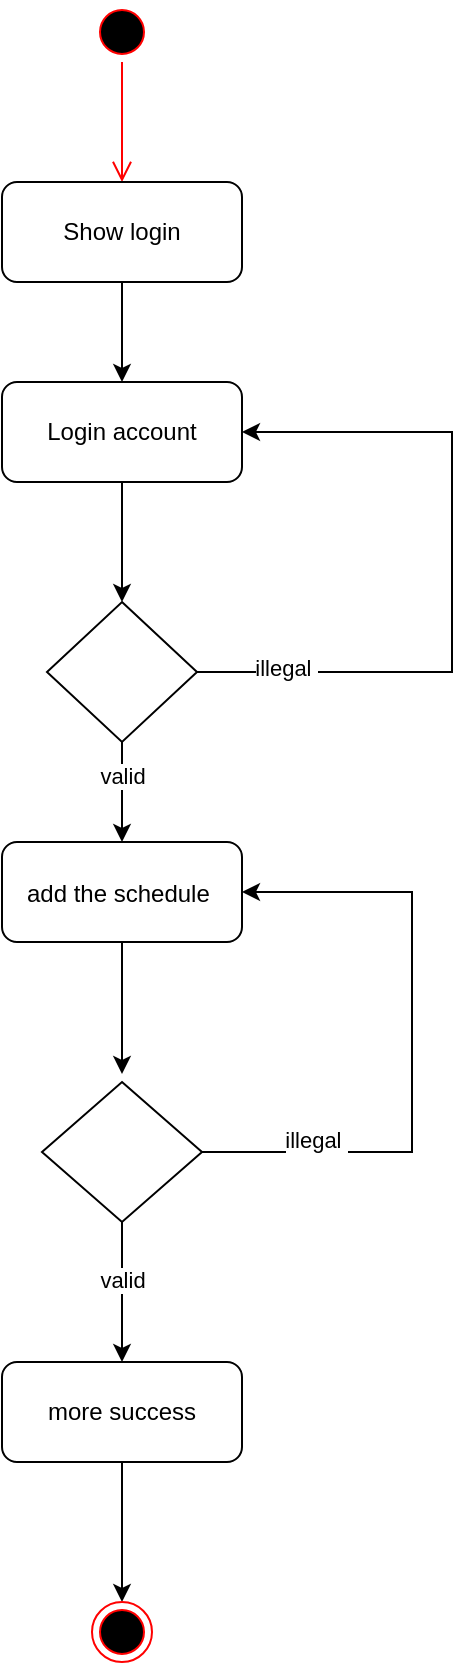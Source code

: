 <mxfile version="22.1.3" type="github">
  <diagram name="Page-1" id="7GanOW8ySFRlc4NZYlJ1">
    <mxGraphModel dx="2316" dy="1189" grid="1" gridSize="10" guides="1" tooltips="1" connect="1" arrows="1" fold="1" page="1" pageScale="1" pageWidth="850" pageHeight="1100" math="0" shadow="0">
      <root>
        <mxCell id="0" />
        <mxCell id="1" parent="0" />
        <mxCell id="4RgJ7nRyy6jZ5QARvG_D-1" value="" style="ellipse;html=1;shape=startState;fillColor=#000000;strokeColor=#ff0000;" vertex="1" parent="1">
          <mxGeometry x="390" y="20" width="30" height="30" as="geometry" />
        </mxCell>
        <mxCell id="4RgJ7nRyy6jZ5QARvG_D-2" value="" style="edgeStyle=orthogonalEdgeStyle;html=1;verticalAlign=bottom;endArrow=open;endSize=8;strokeColor=#ff0000;rounded=0;" edge="1" source="4RgJ7nRyy6jZ5QARvG_D-1" parent="1">
          <mxGeometry relative="1" as="geometry">
            <mxPoint x="405" y="110" as="targetPoint" />
          </mxGeometry>
        </mxCell>
        <mxCell id="4RgJ7nRyy6jZ5QARvG_D-6" style="edgeStyle=orthogonalEdgeStyle;rounded=0;orthogonalLoop=1;jettySize=auto;html=1;entryX=0.5;entryY=0;entryDx=0;entryDy=0;" edge="1" parent="1" source="4RgJ7nRyy6jZ5QARvG_D-3">
          <mxGeometry relative="1" as="geometry">
            <mxPoint x="405" y="210" as="targetPoint" />
          </mxGeometry>
        </mxCell>
        <mxCell id="4RgJ7nRyy6jZ5QARvG_D-3" value="Show login" style="rounded=1;whiteSpace=wrap;html=1;" vertex="1" parent="1">
          <mxGeometry x="345" y="110" width="120" height="50" as="geometry" />
        </mxCell>
        <mxCell id="4RgJ7nRyy6jZ5QARvG_D-10" style="edgeStyle=orthogonalEdgeStyle;rounded=0;orthogonalLoop=1;jettySize=auto;html=1;entryX=0.5;entryY=0;entryDx=0;entryDy=0;" edge="1" parent="1" source="4RgJ7nRyy6jZ5QARvG_D-8" target="4RgJ7nRyy6jZ5QARvG_D-9">
          <mxGeometry relative="1" as="geometry" />
        </mxCell>
        <mxCell id="4RgJ7nRyy6jZ5QARvG_D-8" value="Login account" style="rounded=1;whiteSpace=wrap;html=1;" vertex="1" parent="1">
          <mxGeometry x="345" y="210" width="120" height="50" as="geometry" />
        </mxCell>
        <mxCell id="4RgJ7nRyy6jZ5QARvG_D-13" style="edgeStyle=orthogonalEdgeStyle;rounded=0;orthogonalLoop=1;jettySize=auto;html=1;entryX=0.5;entryY=0;entryDx=0;entryDy=0;" edge="1" parent="1" source="4RgJ7nRyy6jZ5QARvG_D-9" target="4RgJ7nRyy6jZ5QARvG_D-12">
          <mxGeometry relative="1" as="geometry" />
        </mxCell>
        <mxCell id="4RgJ7nRyy6jZ5QARvG_D-15" value="valid" style="edgeLabel;html=1;align=center;verticalAlign=middle;resizable=0;points=[];" vertex="1" connectable="0" parent="4RgJ7nRyy6jZ5QARvG_D-13">
          <mxGeometry x="-0.312" relative="1" as="geometry">
            <mxPoint as="offset" />
          </mxGeometry>
        </mxCell>
        <mxCell id="4RgJ7nRyy6jZ5QARvG_D-14" style="edgeStyle=orthogonalEdgeStyle;rounded=0;orthogonalLoop=1;jettySize=auto;html=1;entryX=1;entryY=0.5;entryDx=0;entryDy=0;" edge="1" parent="1" source="4RgJ7nRyy6jZ5QARvG_D-9" target="4RgJ7nRyy6jZ5QARvG_D-8">
          <mxGeometry relative="1" as="geometry">
            <mxPoint x="550" y="130" as="targetPoint" />
            <Array as="points">
              <mxPoint x="570" y="355" />
              <mxPoint x="570" y="235" />
            </Array>
          </mxGeometry>
        </mxCell>
        <mxCell id="4RgJ7nRyy6jZ5QARvG_D-16" value="illegal&lt;span style=&quot;color: rgb(34, 34, 34); font-family: &amp;quot;Helvetica Neue&amp;quot;, Helvetica, Arial, sans-serif; font-size: 13px; text-align: start;&quot;&gt;&amp;nbsp;&lt;/span&gt;" style="edgeLabel;html=1;align=center;verticalAlign=middle;resizable=0;points=[];" vertex="1" connectable="0" parent="4RgJ7nRyy6jZ5QARvG_D-14">
          <mxGeometry x="-0.749" y="3" relative="1" as="geometry">
            <mxPoint as="offset" />
          </mxGeometry>
        </mxCell>
        <mxCell id="4RgJ7nRyy6jZ5QARvG_D-9" value="" style="rhombus;whiteSpace=wrap;html=1;" vertex="1" parent="1">
          <mxGeometry x="367.5" y="320" width="75" height="70" as="geometry" />
        </mxCell>
        <mxCell id="4RgJ7nRyy6jZ5QARvG_D-20" value="" style="edgeStyle=orthogonalEdgeStyle;rounded=0;orthogonalLoop=1;jettySize=auto;html=1;" edge="1" parent="1" source="4RgJ7nRyy6jZ5QARvG_D-12">
          <mxGeometry relative="1" as="geometry">
            <mxPoint x="405.0" y="556" as="targetPoint" />
            <Array as="points">
              <mxPoint x="405" y="530" />
              <mxPoint x="405" y="530" />
            </Array>
          </mxGeometry>
        </mxCell>
        <mxCell id="4RgJ7nRyy6jZ5QARvG_D-12" value="add the schedule&lt;span style=&quot;color: rgb(34, 34, 34); font-family: &amp;quot;Helvetica Neue&amp;quot;, Helvetica, Arial, sans-serif; font-size: 13px; text-align: start;&quot;&gt;&amp;nbsp;&lt;/span&gt;" style="rounded=1;whiteSpace=wrap;html=1;" vertex="1" parent="1">
          <mxGeometry x="345" y="440" width="120" height="50" as="geometry" />
        </mxCell>
        <mxCell id="4RgJ7nRyy6jZ5QARvG_D-35" value="" style="edgeStyle=orthogonalEdgeStyle;rounded=0;orthogonalLoop=1;jettySize=auto;html=1;" edge="1" parent="1" source="4RgJ7nRyy6jZ5QARvG_D-26" target="4RgJ7nRyy6jZ5QARvG_D-34">
          <mxGeometry relative="1" as="geometry" />
        </mxCell>
        <mxCell id="4RgJ7nRyy6jZ5QARvG_D-26" value="more success" style="rounded=1;whiteSpace=wrap;html=1;" vertex="1" parent="1">
          <mxGeometry x="345" y="700" width="120" height="50" as="geometry" />
        </mxCell>
        <mxCell id="4RgJ7nRyy6jZ5QARvG_D-30" value="" style="edgeStyle=orthogonalEdgeStyle;rounded=0;orthogonalLoop=1;jettySize=auto;html=1;" edge="1" parent="1" source="4RgJ7nRyy6jZ5QARvG_D-29" target="4RgJ7nRyy6jZ5QARvG_D-26">
          <mxGeometry relative="1" as="geometry" />
        </mxCell>
        <mxCell id="4RgJ7nRyy6jZ5QARvG_D-32" value="valid" style="edgeLabel;html=1;align=center;verticalAlign=middle;resizable=0;points=[];" vertex="1" connectable="0" parent="4RgJ7nRyy6jZ5QARvG_D-30">
          <mxGeometry x="-0.181" relative="1" as="geometry">
            <mxPoint as="offset" />
          </mxGeometry>
        </mxCell>
        <mxCell id="4RgJ7nRyy6jZ5QARvG_D-31" style="edgeStyle=orthogonalEdgeStyle;rounded=0;orthogonalLoop=1;jettySize=auto;html=1;entryX=1;entryY=0.5;entryDx=0;entryDy=0;" edge="1" parent="1" source="4RgJ7nRyy6jZ5QARvG_D-29" target="4RgJ7nRyy6jZ5QARvG_D-12">
          <mxGeometry relative="1" as="geometry">
            <Array as="points">
              <mxPoint x="550" y="595" />
              <mxPoint x="550" y="465" />
            </Array>
          </mxGeometry>
        </mxCell>
        <mxCell id="4RgJ7nRyy6jZ5QARvG_D-29" value="" style="rhombus;whiteSpace=wrap;html=1;" vertex="1" parent="1">
          <mxGeometry x="365" y="560" width="80" height="70" as="geometry" />
        </mxCell>
        <mxCell id="4RgJ7nRyy6jZ5QARvG_D-33" value="illegal&lt;span style=&quot;color: rgb(34, 34, 34); font-family: &amp;quot;Helvetica Neue&amp;quot;, Helvetica, Arial, sans-serif; font-size: 13px; text-align: start;&quot;&gt;&amp;nbsp;&lt;/span&gt;" style="edgeLabel;html=1;align=center;verticalAlign=middle;resizable=0;points=[];" vertex="1" connectable="0" parent="1">
          <mxGeometry x="480.005" y="464.997" as="geometry">
            <mxPoint x="22" y="123" as="offset" />
          </mxGeometry>
        </mxCell>
        <mxCell id="4RgJ7nRyy6jZ5QARvG_D-34" value="" style="ellipse;html=1;shape=endState;fillColor=#000000;strokeColor=#ff0000;" vertex="1" parent="1">
          <mxGeometry x="390" y="820" width="30" height="30" as="geometry" />
        </mxCell>
      </root>
    </mxGraphModel>
  </diagram>
</mxfile>
